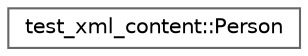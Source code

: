 digraph "类继承关系图"
{
 // LATEX_PDF_SIZE
  bgcolor="transparent";
  edge [fontname=Helvetica,fontsize=10,labelfontname=Helvetica,labelfontsize=10];
  node [fontname=Helvetica,fontsize=10,shape=box,height=0.2,width=0.4];
  rankdir="LR";
  Node0 [id="Node000000",label="test_xml_content::Person",height=0.2,width=0.4,color="grey40", fillcolor="white", style="filled",URL="$structtest__xml__content_1_1_person.html",tooltip=" "];
}
